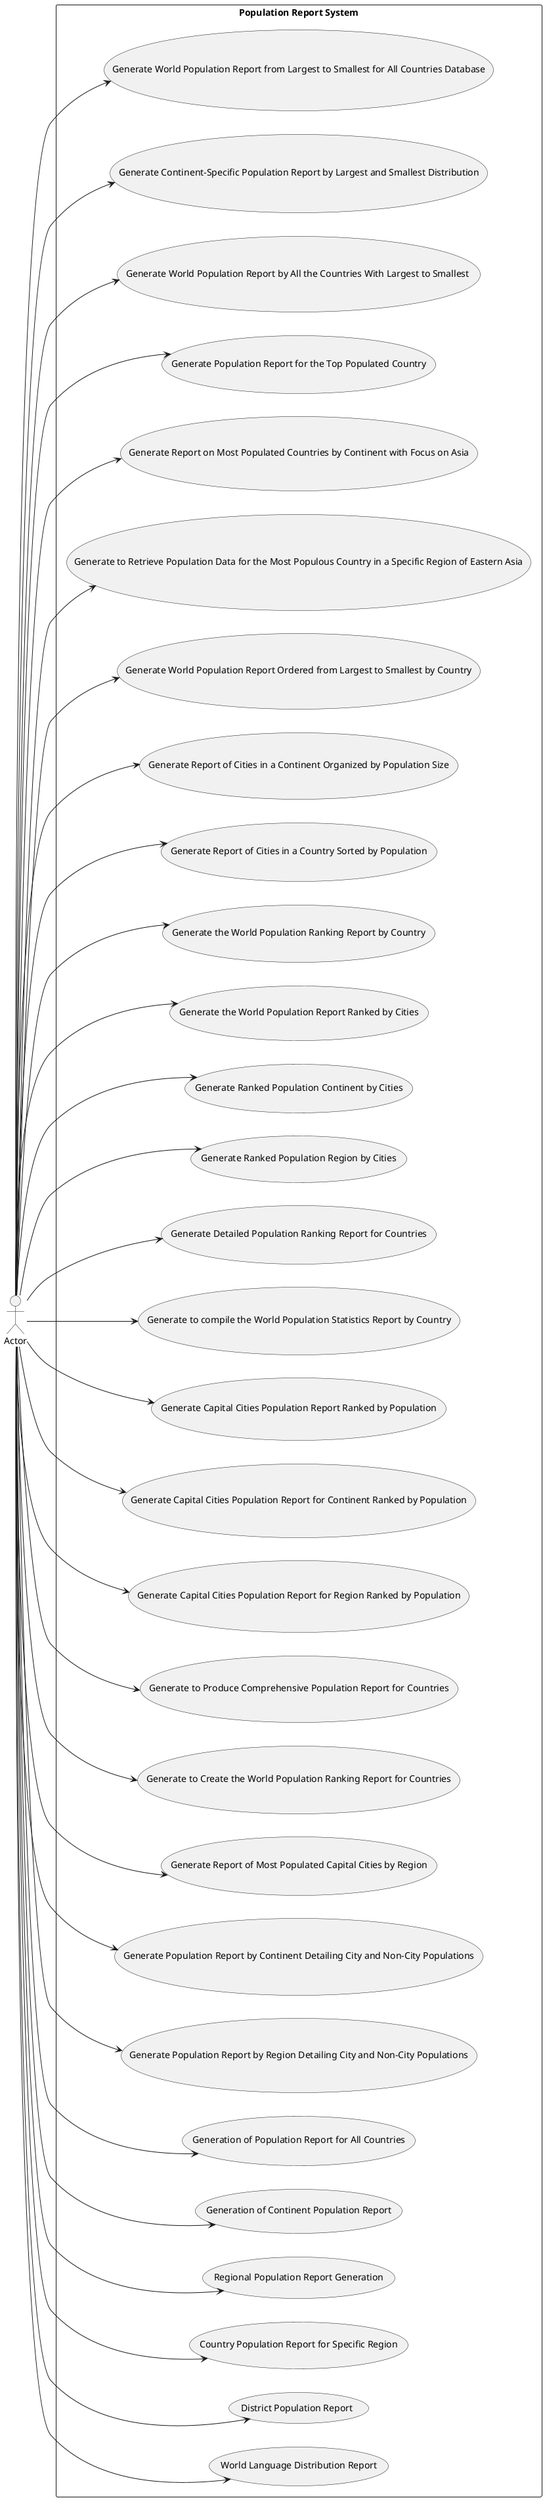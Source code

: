 @startuml

left to right direction

actor User as "Actor"

rectangle "Population Report System" {

    usecase "Generate World Population Report from Largest to Smallest for All Countries Database" as UC1
    usecase "Generate Continent-Specific Population Report by Largest and Smallest Distribution" as UC2
    usecase "Generate World Population Report by All the Countries With Largest to Smallest " as UC3
    usecase "Generate Population Report for the Top Populated Country" as UC4
    usecase "Generate Report on Most Populated Countries by Continent with Focus on Asia" as UC5
    usecase "Generate to Retrieve Population Data for the Most Populous Country in a Specific Region of Eastern Asia" as UC6
    usecase "Generate World Population Report Ordered from Largest to Smallest by Country" as UC7
    usecase "Generate Report of Cities in a Continent Organized by Population Size" as UC8
    usecase "Generate Report of Cities in a Country Sorted by Population" as UC10
    usecase "Generate the World Population Ranking Report by Country" as UC11
    usecase "Generate the World Population Report Ranked by Cities" as UC12
    usecase "Generate Ranked Population Continent by Cities" as UC13
    usecase "Generate Ranked Population Region by Cities" as UC14
    usecase "Generate Detailed Population Ranking Report for Countries" as UC15
    usecase "Generate to compile the World Population Statistics Report by Country" as UC16
    usecase "Generate Capital Cities Population Report Ranked by Population" as UC17
    usecase "Generate Capital Cities Population Report for Continent Ranked by Population" as UC18
    usecase "Generate Capital Cities Population Report for Region Ranked by Population" as UC19
    usecase "Generate to Produce Comprehensive Population Report for Countries" as UC20
    usecase "Generate to Create the World Population Ranking Report for Countries" as UC21
    usecase "Generate Report of Most Populated Capital Cities by Region" as UC22
    usecase "Generate Population Report by Continent Detailing City and Non-City Populations" as UC23
    usecase "Generate Population Report by Region Detailing City and Non-City Populations" as UC24
    usecase "Generation of Population Report for All Countries" as UC25
    usecase "Generation of Continent Population Report" as UC27
    usecase "Regional Population Report Generation" as UC29
    usecase "Country Population Report for Specific Region" as UC30
    usecase "District Population Report" as UC31
    usecase "World Language Distribution Report" as UC32
}

User --> UC1
User --> UC2
User --> UC3
User --> UC4
User --> UC5
User --> UC6
User --> UC7
User --> UC8
User --> UC10
User --> UC11
User --> UC12
User --> UC13
User --> UC14
User --> UC15
User --> UC16
User --> UC17
User --> UC18
User --> UC19
User --> UC20
User --> UC21
User --> UC22
User --> UC23
User --> UC24
User --> UC25
User --> UC27
User --> UC29
User --> UC30
User --> UC31
User --> UC32

@enduml
